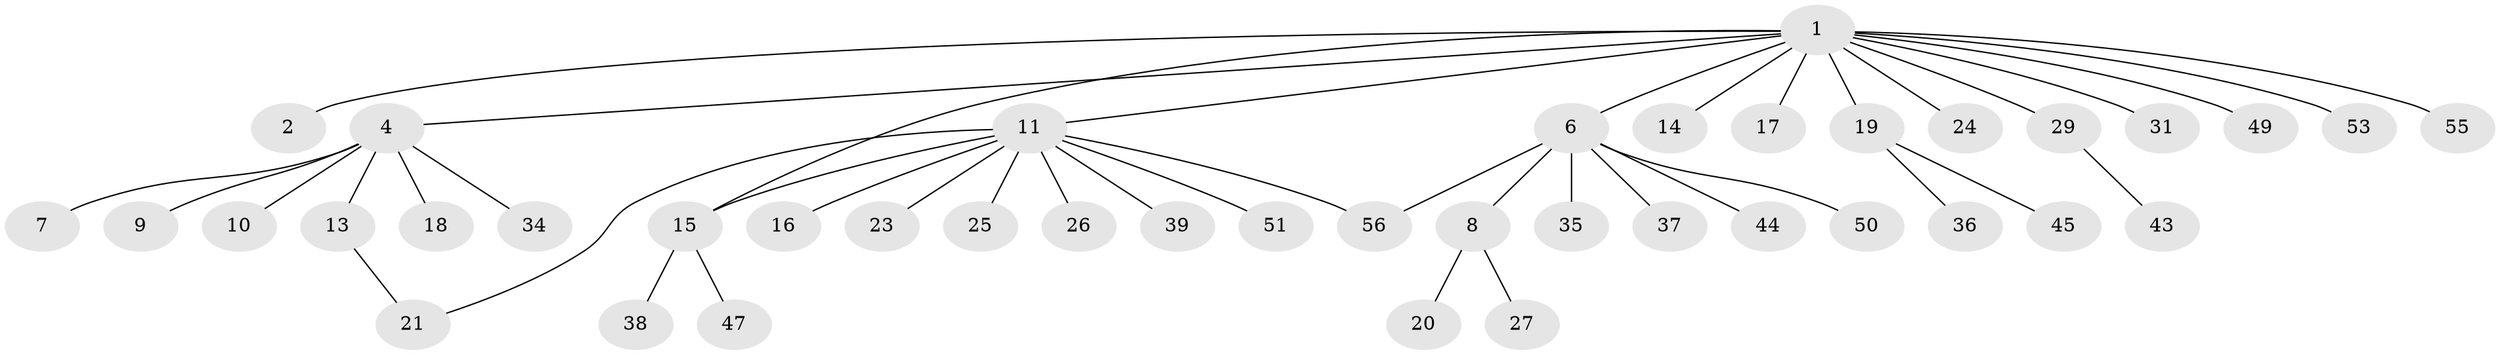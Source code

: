 // Generated by graph-tools (version 1.1) at 2025/51/02/27/25 19:51:54]
// undirected, 41 vertices, 43 edges
graph export_dot {
graph [start="1"]
  node [color=gray90,style=filled];
  1 [super="+3"];
  2;
  4 [super="+5"];
  6 [super="+22"];
  7;
  8 [super="+41"];
  9;
  10;
  11 [super="+12"];
  13 [super="+32"];
  14 [super="+28"];
  15 [super="+52"];
  16 [super="+46"];
  17;
  18;
  19 [super="+54"];
  20;
  21 [super="+40"];
  23;
  24 [super="+48"];
  25;
  26 [super="+33"];
  27;
  29 [super="+30"];
  31 [super="+42"];
  34;
  35;
  36;
  37;
  38;
  39;
  43;
  44;
  45;
  47;
  49;
  50;
  51;
  53;
  55;
  56;
  1 -- 2;
  1 -- 11;
  1 -- 17;
  1 -- 19;
  1 -- 24;
  1 -- 29;
  1 -- 49;
  1 -- 4;
  1 -- 53;
  1 -- 6;
  1 -- 55;
  1 -- 14;
  1 -- 31;
  1 -- 15;
  4 -- 10;
  4 -- 18;
  4 -- 34;
  4 -- 9;
  4 -- 13;
  4 -- 7;
  6 -- 8;
  6 -- 35;
  6 -- 37;
  6 -- 50;
  6 -- 56;
  6 -- 44;
  8 -- 20;
  8 -- 27;
  11 -- 15;
  11 -- 23;
  11 -- 39;
  11 -- 16;
  11 -- 51;
  11 -- 21;
  11 -- 56;
  11 -- 25;
  11 -- 26;
  13 -- 21;
  15 -- 38;
  15 -- 47;
  19 -- 36;
  19 -- 45;
  29 -- 43;
}
